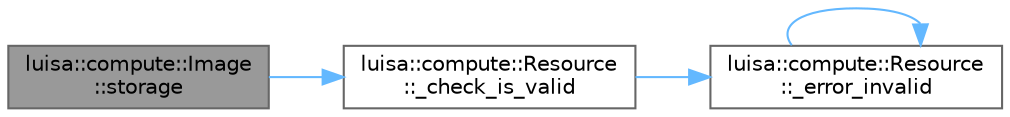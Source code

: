 digraph "luisa::compute::Image::storage"
{
 // LATEX_PDF_SIZE
  bgcolor="transparent";
  edge [fontname=Helvetica,fontsize=10,labelfontname=Helvetica,labelfontsize=10];
  node [fontname=Helvetica,fontsize=10,shape=box,height=0.2,width=0.4];
  rankdir="LR";
  Node1 [id="Node000001",label="luisa::compute::Image\l::storage",height=0.2,width=0.4,color="gray40", fillcolor="grey60", style="filled", fontcolor="black",tooltip=" "];
  Node1 -> Node2 [id="edge4_Node000001_Node000002",color="steelblue1",style="solid",tooltip=" "];
  Node2 [id="Node000002",label="luisa::compute::Resource\l::_check_is_valid",height=0.2,width=0.4,color="grey40", fillcolor="white", style="filled",URL="$classluisa_1_1compute_1_1_resource.html#acd4eeb601dbaa644497541380a30c9aa",tooltip=" "];
  Node2 -> Node3 [id="edge5_Node000002_Node000003",color="steelblue1",style="solid",tooltip=" "];
  Node3 [id="Node000003",label="luisa::compute::Resource\l::_error_invalid",height=0.2,width=0.4,color="grey40", fillcolor="white", style="filled",URL="$classluisa_1_1compute_1_1_resource.html#a98f3cf67e789cf526dce15ddbaf4b949",tooltip=" "];
  Node3 -> Node3 [id="edge6_Node000003_Node000003",color="steelblue1",style="solid",tooltip=" "];
}
